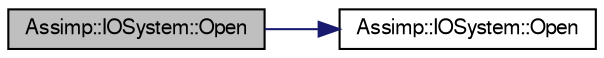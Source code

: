 digraph G
{
  bgcolor="transparent";
  edge [fontname="FreeSans",fontsize=10,labelfontname="FreeSans",labelfontsize=10];
  node [fontname="FreeSans",fontsize=10,shape=record];
  rankdir=LR;
  Node1 [label="Assimp::IOSystem::Open",height=0.2,width=0.4,color="black", fillcolor="grey75", style="filled" fontcolor="black"];
  Node1 -> Node2 [color="midnightblue",fontsize=10,style="solid"];
  Node2 [label="Assimp::IOSystem::Open",height=0.2,width=0.4,color="black",URL="$class_assimp_1_1_i_o_system.html#c512ece3b0701de5682553007a4c0816",tooltip="Open a new file with a given path."];
}
